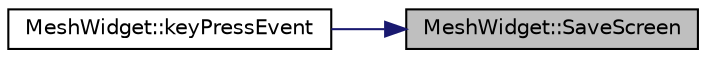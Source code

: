 digraph "MeshWidget::SaveScreen"
{
 // LATEX_PDF_SIZE
  edge [fontname="Helvetica",fontsize="10",labelfontname="Helvetica",labelfontsize="10"];
  node [fontname="Helvetica",fontsize="10",shape=record];
  rankdir="RL";
  Node1 [label="MeshWidget::SaveScreen",height=0.2,width=0.4,color="black", fillcolor="grey75", style="filled", fontcolor="black",tooltip="Capture the rendering viewport and save it to disk."];
  Node1 -> Node2 [dir="back",color="midnightblue",fontsize="10",style="solid",fontname="Helvetica"];
  Node2 [label="MeshWidget::keyPressEvent",height=0.2,width=0.4,color="black", fillcolor="white", style="filled",URL="$class_mesh_widget.html#a7d57638b5d3564f70cd6ecc6a8fea1c0",tooltip="Process the keyboard press events."];
}
